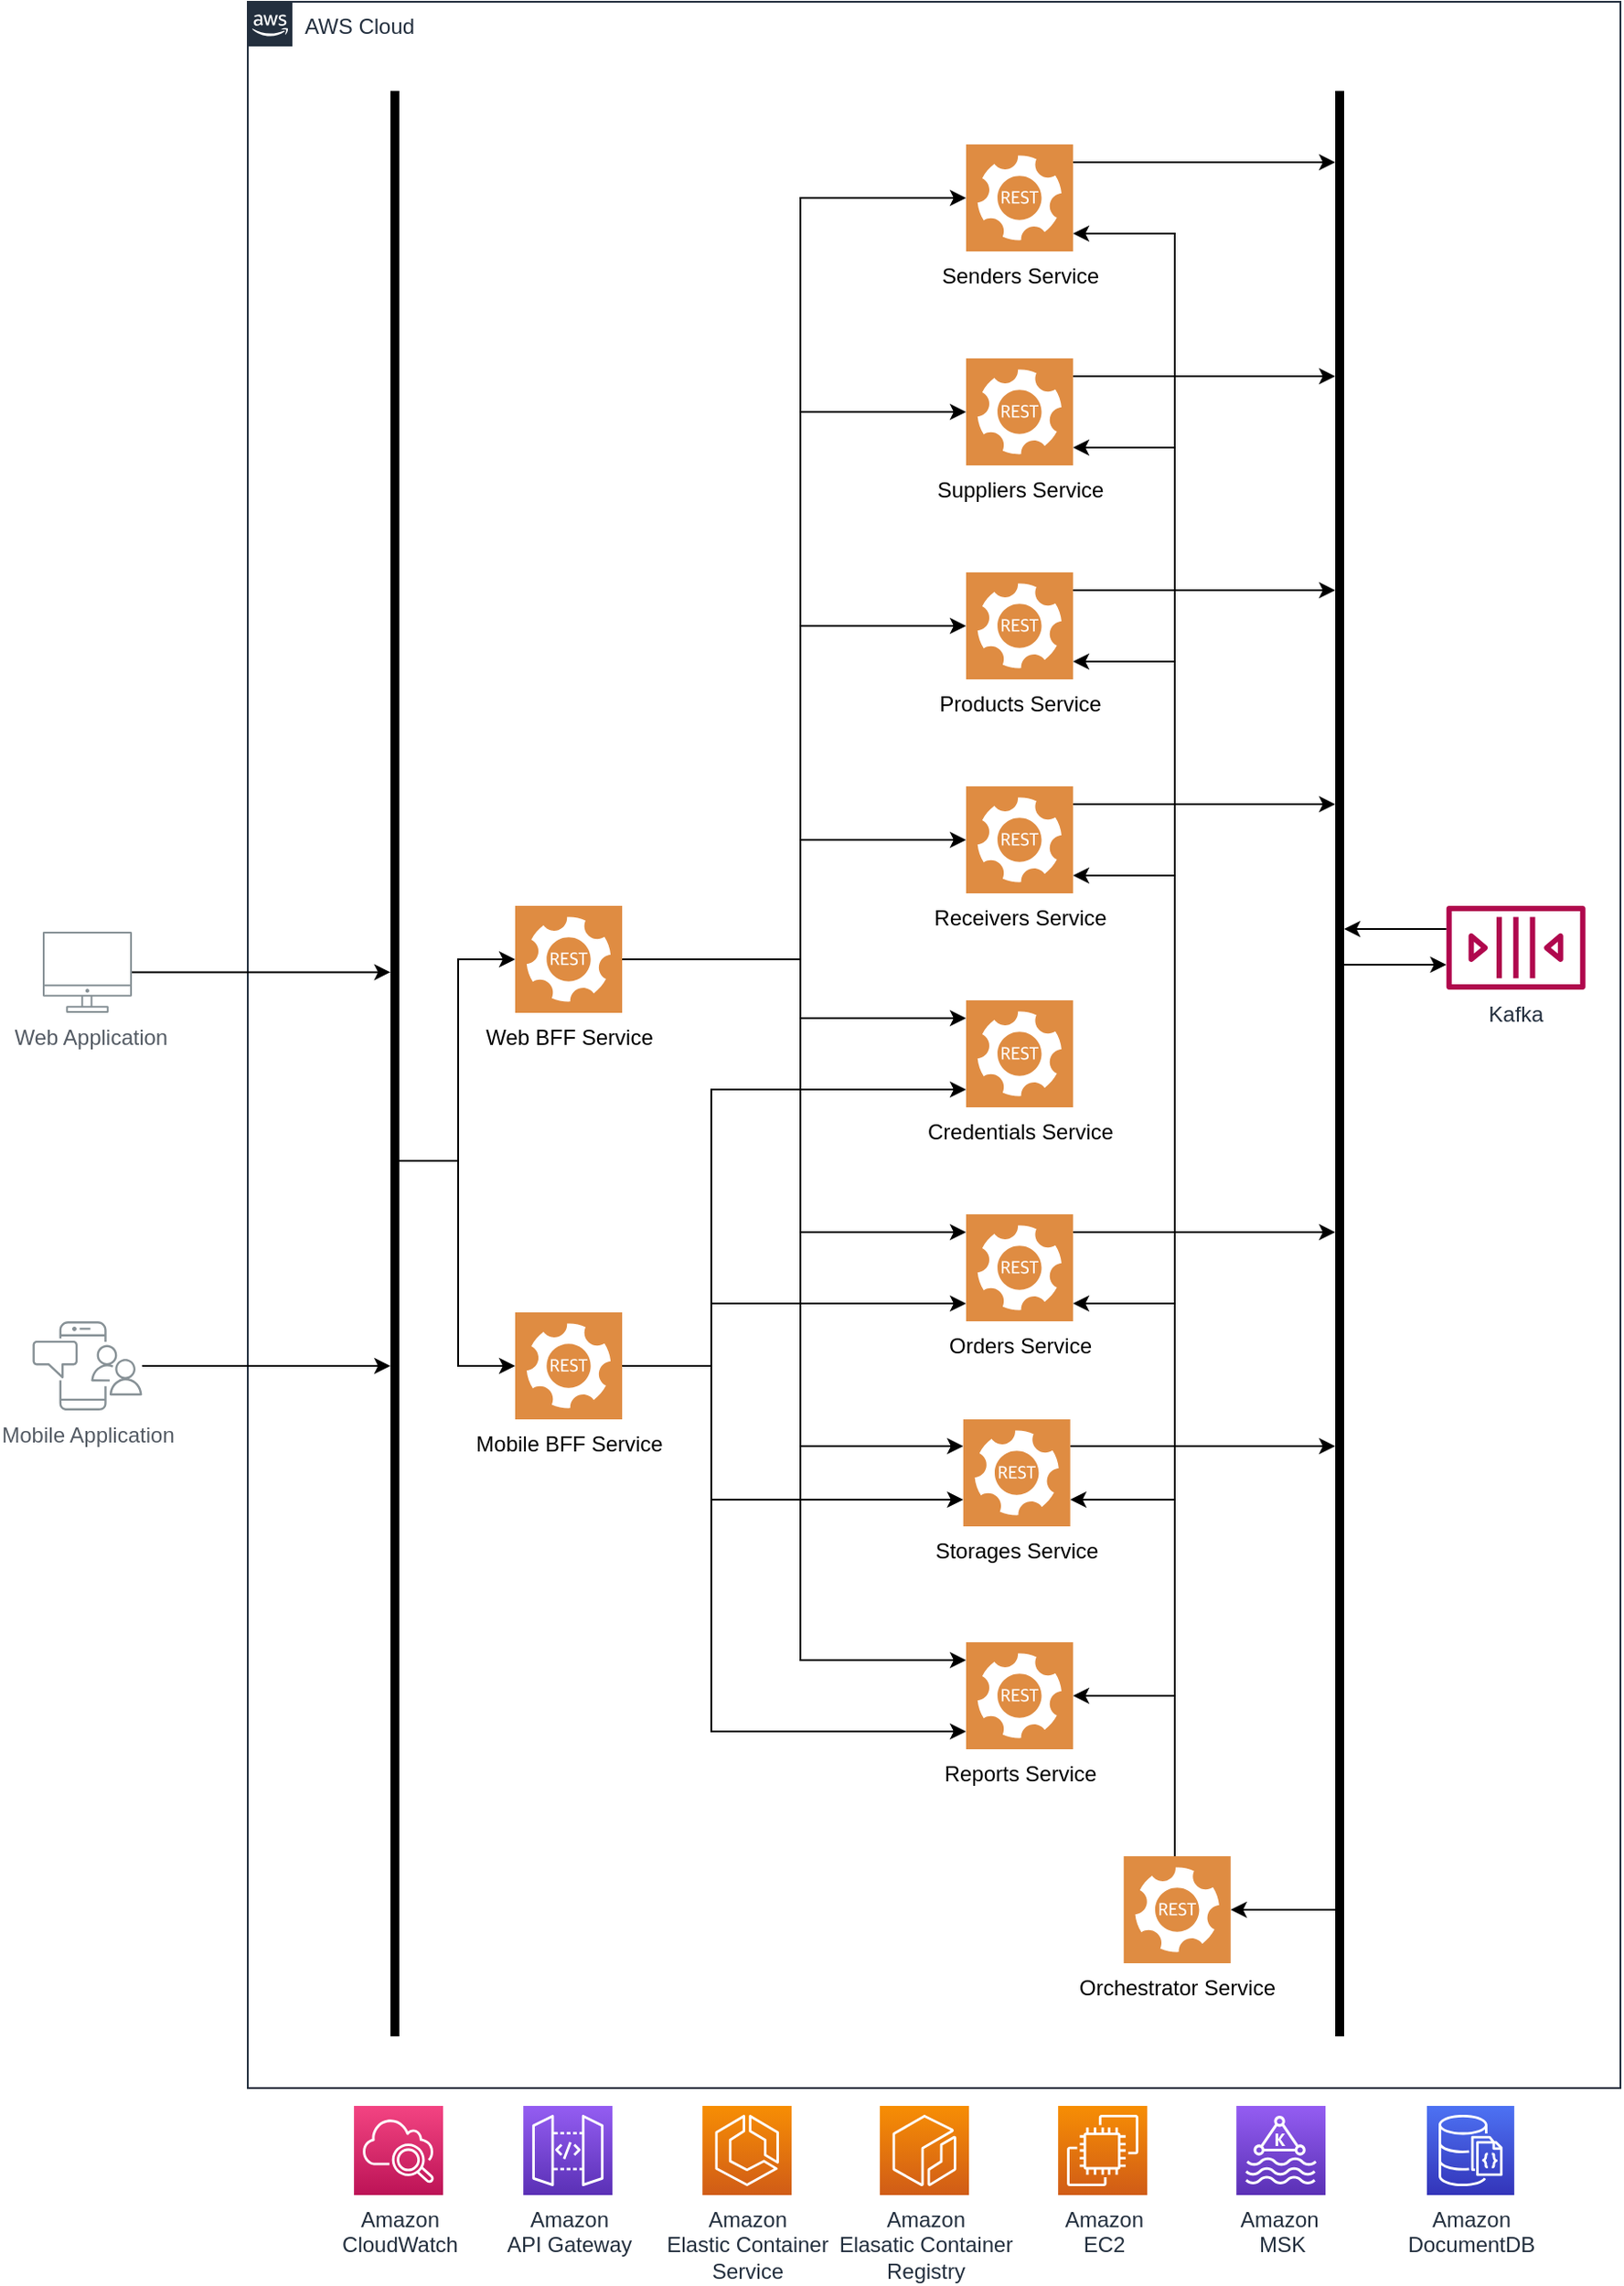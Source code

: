 <mxfile version="20.3.0" type="device"><diagram id="Ht1M8jgEwFfnCIfOTk4-" name="Page-1"><mxGraphModel dx="5429" dy="3451" grid="1" gridSize="10" guides="1" tooltips="1" connect="1" arrows="1" fold="1" page="1" pageScale="1" pageWidth="1169" pageHeight="827" math="0" shadow="0"><root><mxCell id="0"/><mxCell id="1" parent="0"/><mxCell id="CiiJcmRVjLXRDAiEyOoT-18" value="AWS Cloud" style="points=[[0,0],[0.25,0],[0.5,0],[0.75,0],[1,0],[1,0.25],[1,0.5],[1,0.75],[1,1],[0.75,1],[0.5,1],[0.25,1],[0,1],[0,0.75],[0,0.5],[0,0.25]];outlineConnect=0;gradientColor=none;html=1;whiteSpace=wrap;fontSize=12;fontStyle=0;shape=mxgraph.aws4.group;grIcon=mxgraph.aws4.group_aws_cloud_alt;strokeColor=#232F3E;fillColor=none;verticalAlign=top;align=left;spacingLeft=30;fontColor=#232F3E;dashed=0;labelBackgroundColor=none;container=0;pointerEvents=0;collapsible=0;recursiveResize=0;" parent="1" vertex="1"><mxGeometry x="-970" y="-920" width="770" height="1170" as="geometry"/></mxCell><mxCell id="CiiJcmRVjLXRDAiEyOoT-19" value="Amazon &lt;br&gt;EC2" style="sketch=0;points=[[0,0,0],[0.25,0,0],[0.5,0,0],[0.75,0,0],[1,0,0],[0,1,0],[0.25,1,0],[0.5,1,0],[0.75,1,0],[1,1,0],[0,0.25,0],[0,0.5,0],[0,0.75,0],[1,0.25,0],[1,0.5,0],[1,0.75,0]];outlineConnect=0;fontColor=#232F3E;gradientColor=#F78E04;gradientDirection=north;fillColor=#D05C17;strokeColor=#ffffff;dashed=0;verticalLabelPosition=bottom;verticalAlign=top;align=center;html=1;fontSize=12;fontStyle=0;aspect=fixed;shape=mxgraph.aws4.resourceIcon;resIcon=mxgraph.aws4.ec2;" parent="1" vertex="1"><mxGeometry x="-515.43" y="260" width="50" height="50" as="geometry"/></mxCell><mxCell id="CiiJcmRVjLXRDAiEyOoT-11" value="Amazon &lt;br&gt;API&amp;nbsp;Gateway" style="outlineConnect=0;fontColor=#232F3E;gradientColor=#945DF2;gradientDirection=north;fillColor=#5A30B5;strokeColor=#ffffff;dashed=0;verticalLabelPosition=bottom;verticalAlign=top;align=center;html=1;fontSize=12;fontStyle=0;aspect=fixed;shape=mxgraph.aws4.resourceIcon;resIcon=mxgraph.aws4.api_gateway;labelBackgroundColor=#ffffff;" parent="1" vertex="1"><mxGeometry x="-815.43" y="260" width="50" height="50" as="geometry"/></mxCell><mxCell id="CiiJcmRVjLXRDAiEyOoT-47" value="Amazon &lt;br&gt;Elastic&amp;nbsp;Container &lt;br&gt;Service" style="sketch=0;points=[[0,0,0],[0.25,0,0],[0.5,0,0],[0.75,0,0],[1,0,0],[0,1,0],[0.25,1,0],[0.5,1,0],[0.75,1,0],[1,1,0],[0,0.25,0],[0,0.5,0],[0,0.75,0],[1,0.25,0],[1,0.5,0],[1,0.75,0]];outlineConnect=0;fontColor=#232F3E;gradientColor=#F78E04;gradientDirection=north;fillColor=#D05C17;strokeColor=#ffffff;dashed=0;verticalLabelPosition=bottom;verticalAlign=top;align=center;html=1;fontSize=12;fontStyle=0;aspect=fixed;shape=mxgraph.aws4.resourceIcon;resIcon=mxgraph.aws4.ecs;" parent="1" vertex="1"><mxGeometry x="-714.93" y="260" width="50" height="50" as="geometry"/></mxCell><mxCell id="CiiJcmRVjLXRDAiEyOoT-48" value="Amazon&lt;br&gt;Elasatic Container&lt;br&gt;Registry" style="sketch=0;points=[[0,0,0],[0.25,0,0],[0.5,0,0],[0.75,0,0],[1,0,0],[0,1,0],[0.25,1,0],[0.5,1,0],[0.75,1,0],[1,1,0],[0,0.25,0],[0,0.5,0],[0,0.75,0],[1,0.25,0],[1,0.5,0],[1,0.75,0]];outlineConnect=0;fontColor=#232F3E;gradientColor=#F78E04;gradientDirection=north;fillColor=#D05C17;strokeColor=#ffffff;dashed=0;verticalLabelPosition=bottom;verticalAlign=top;align=center;html=1;fontSize=12;fontStyle=0;aspect=fixed;shape=mxgraph.aws4.resourceIcon;resIcon=mxgraph.aws4.ecr;" parent="1" vertex="1"><mxGeometry x="-615.43" y="260" width="50" height="50" as="geometry"/></mxCell><mxCell id="CiiJcmRVjLXRDAiEyOoT-50" value="Amazon &lt;br&gt;DocumentDB" style="sketch=0;points=[[0,0,0],[0.25,0,0],[0.5,0,0],[0.75,0,0],[1,0,0],[0,1,0],[0.25,1,0],[0.5,1,0],[0.75,1,0],[1,1,0],[0,0.25,0],[0,0.5,0],[0,0.75,0],[1,0.25,0],[1,0.5,0],[1,0.75,0]];outlineConnect=0;fontColor=#232F3E;gradientColor=#4D72F3;gradientDirection=north;fillColor=#3334B9;strokeColor=#ffffff;dashed=0;verticalLabelPosition=bottom;verticalAlign=top;align=center;html=1;fontSize=12;fontStyle=0;aspect=fixed;shape=mxgraph.aws4.resourceIcon;resIcon=mxgraph.aws4.documentdb_with_mongodb_compatibility;" parent="1" vertex="1"><mxGeometry x="-308.57" y="260" width="49" height="50.04" as="geometry"/></mxCell><mxCell id="CiiJcmRVjLXRDAiEyOoT-55" value="Amazon &lt;br&gt;CloudWatch" style="sketch=0;points=[[0,0,0],[0.25,0,0],[0.5,0,0],[0.75,0,0],[1,0,0],[0,1,0],[0.25,1,0],[0.5,1,0],[0.75,1,0],[1,1,0],[0,0.25,0],[0,0.5,0],[0,0.75,0],[1,0.25,0],[1,0.5,0],[1,0.75,0]];points=[[0,0,0],[0.25,0,0],[0.5,0,0],[0.75,0,0],[1,0,0],[0,1,0],[0.25,1,0],[0.5,1,0],[0.75,1,0],[1,1,0],[0,0.25,0],[0,0.5,0],[0,0.75,0],[1,0.25,0],[1,0.5,0],[1,0.75,0]];outlineConnect=0;fontColor=#232F3E;gradientColor=#F34482;gradientDirection=north;fillColor=#BC1356;strokeColor=#ffffff;dashed=0;verticalLabelPosition=bottom;verticalAlign=top;align=center;html=1;fontSize=12;fontStyle=0;aspect=fixed;shape=mxgraph.aws4.resourceIcon;resIcon=mxgraph.aws4.cloudwatch_2;" parent="1" vertex="1"><mxGeometry x="-910.43" y="260" width="50" height="50" as="geometry"/></mxCell><mxCell id="CiiJcmRVjLXRDAiEyOoT-70" value="Amazon&amp;nbsp;&lt;br&gt;MSK" style="sketch=0;points=[[0,0,0],[0.25,0,0],[0.5,0,0],[0.75,0,0],[1,0,0],[0,1,0],[0.25,1,0],[0.5,1,0],[0.75,1,0],[1,1,0],[0,0.25,0],[0,0.5,0],[0,0.75,0],[1,0.25,0],[1,0.5,0],[1,0.75,0]];outlineConnect=0;fontColor=#232F3E;gradientColor=#945DF2;gradientDirection=north;fillColor=#5A30B5;strokeColor=#ffffff;dashed=0;verticalLabelPosition=bottom;verticalAlign=top;align=center;html=1;fontSize=12;fontStyle=0;aspect=fixed;shape=mxgraph.aws4.resourceIcon;resIcon=mxgraph.aws4.managed_streaming_for_kafka;" parent="1" vertex="1"><mxGeometry x="-415.43" y="260" width="50" height="50" as="geometry"/></mxCell><mxCell id="CwXQxyyb-qMUGosv4ntC-4" value="Mobile Application" style="outlineConnect=0;gradientColor=none;fontColor=#545B64;strokeColor=none;fillColor=#879196;dashed=0;verticalLabelPosition=bottom;verticalAlign=top;align=center;html=1;fontSize=12;fontStyle=0;aspect=fixed;shape=mxgraph.aws4.illustration_notification;pointerEvents=1;labelBackgroundColor=#ffffff;container=1;" parent="1" vertex="1"><mxGeometry x="-1090.86" y="-180" width="61.73" height="50" as="geometry"/></mxCell><mxCell id="CwXQxyyb-qMUGosv4ntC-5" value="&amp;nbsp;Web Application" style="outlineConnect=0;gradientColor=none;fontColor=#545B64;strokeColor=none;fillColor=#879196;dashed=0;verticalLabelPosition=bottom;verticalAlign=top;align=center;html=1;fontSize=12;fontStyle=0;aspect=fixed;shape=mxgraph.aws4.illustration_desktop;pointerEvents=1;labelBackgroundColor=#ffffff;" parent="1" vertex="1"><mxGeometry x="-1085" y="-398.5" width="50" height="45.5" as="geometry"/></mxCell><mxCell id="dKNtkoWzD6tzErC57E_2-6" style="edgeStyle=orthogonalEdgeStyle;rounded=0;orthogonalLoop=1;jettySize=auto;html=1;" edge="1" parent="1" source="CwXQxyyb-qMUGosv4ntC-7" target="CwXQxyyb-qMUGosv4ntC-30"><mxGeometry relative="1" as="geometry"><Array as="points"><mxPoint x="-710" y="-155"/><mxPoint x="-710" y="50"/></Array></mxGeometry></mxCell><mxCell id="dKNtkoWzD6tzErC57E_2-7" style="edgeStyle=orthogonalEdgeStyle;rounded=0;orthogonalLoop=1;jettySize=auto;html=1;" edge="1" parent="1" source="CwXQxyyb-qMUGosv4ntC-7" target="CwXQxyyb-qMUGosv4ntC-31"><mxGeometry relative="1" as="geometry"><Array as="points"><mxPoint x="-710" y="-155"/><mxPoint x="-710" y="-80"/></Array></mxGeometry></mxCell><mxCell id="dKNtkoWzD6tzErC57E_2-8" style="edgeStyle=orthogonalEdgeStyle;rounded=0;orthogonalLoop=1;jettySize=auto;html=1;" edge="1" parent="1" source="CwXQxyyb-qMUGosv4ntC-7" target="dKNtkoWzD6tzErC57E_2-3"><mxGeometry relative="1" as="geometry"><Array as="points"><mxPoint x="-710" y="-155"/><mxPoint x="-710" y="-190"/></Array></mxGeometry></mxCell><mxCell id="CwXQxyyb-qMUGosv4ntC-7" value="Mobile BFF Service" style="sketch=0;pointerEvents=1;shadow=0;dashed=0;html=1;strokeColor=none;fillColor=#DF8C42;labelPosition=center;verticalLabelPosition=bottom;verticalAlign=top;align=center;outlineConnect=0;shape=mxgraph.veeam2.restful_api;" parent="1" vertex="1"><mxGeometry x="-820" y="-185" width="60" height="60" as="geometry"/></mxCell><mxCell id="dKNtkoWzD6tzErC57E_2-13" style="edgeStyle=orthogonalEdgeStyle;rounded=0;orthogonalLoop=1;jettySize=auto;html=1;" edge="1" parent="1" source="CwXQxyyb-qMUGosv4ntC-8" target="CwXQxyyb-qMUGosv4ntC-18"><mxGeometry relative="1" as="geometry"><Array as="points"><mxPoint x="-660" y="-383"/><mxPoint x="-660" y="-350"/></Array></mxGeometry></mxCell><mxCell id="CwXQxyyb-qMUGosv4ntC-8" value="Web BFF Service" style="sketch=0;pointerEvents=1;shadow=0;dashed=0;html=1;strokeColor=none;fillColor=#DF8C42;labelPosition=center;verticalLabelPosition=bottom;verticalAlign=top;align=center;outlineConnect=0;shape=mxgraph.veeam2.restful_api;" parent="1" vertex="1"><mxGeometry x="-820" y="-413" width="60" height="60" as="geometry"/></mxCell><mxCell id="CwXQxyyb-qMUGosv4ntC-16" style="edgeStyle=orthogonalEdgeStyle;rounded=0;orthogonalLoop=1;jettySize=auto;html=1;" parent="1" source="CwXQxyyb-qMUGosv4ntC-5" target="dKNtkoWzD6tzErC57E_2-14" edge="1"><mxGeometry relative="1" as="geometry"><mxPoint x="-930" y="-487.273" as="targetPoint"/><Array as="points"><mxPoint x="-930" y="-376"/><mxPoint x="-930" y="-376"/></Array></mxGeometry></mxCell><mxCell id="CwXQxyyb-qMUGosv4ntC-17" style="edgeStyle=orthogonalEdgeStyle;rounded=0;orthogonalLoop=1;jettySize=auto;html=1;" parent="1" source="CwXQxyyb-qMUGosv4ntC-4" target="dKNtkoWzD6tzErC57E_2-14" edge="1"><mxGeometry relative="1" as="geometry"><mxPoint x="-925" y="-155" as="targetPoint"/><Array as="points"><mxPoint x="-920" y="-155"/><mxPoint x="-920" y="-155"/></Array></mxGeometry></mxCell><mxCell id="CwXQxyyb-qMUGosv4ntC-18" value="Credentials Service" style="sketch=0;pointerEvents=1;shadow=0;dashed=0;html=1;strokeColor=none;fillColor=#DF8C42;labelPosition=center;verticalLabelPosition=bottom;verticalAlign=top;align=center;outlineConnect=0;shape=mxgraph.veeam2.restful_api;" parent="1" vertex="1"><mxGeometry x="-567.07" y="-360" width="60" height="60" as="geometry"/></mxCell><mxCell id="CwXQxyyb-qMUGosv4ntC-34" style="edgeStyle=orthogonalEdgeStyle;rounded=0;orthogonalLoop=1;jettySize=auto;html=1;" parent="1" source="CwXQxyyb-qMUGosv4ntC-7" target="CwXQxyyb-qMUGosv4ntC-18" edge="1"><mxGeometry relative="1" as="geometry"><Array as="points"><mxPoint x="-710" y="-155"/><mxPoint x="-710" y="-310"/></Array><mxPoint x="-744.14" y="-154.952" as="targetPoint"/></mxGeometry></mxCell><mxCell id="CwXQxyyb-qMUGosv4ntC-21" value="Products Service" style="sketch=0;pointerEvents=1;shadow=0;dashed=0;html=1;strokeColor=none;fillColor=#DF8C42;labelPosition=center;verticalLabelPosition=bottom;verticalAlign=top;align=center;outlineConnect=0;shape=mxgraph.veeam2.restful_api;" parent="1" vertex="1"><mxGeometry x="-567.07" y="-600" width="60" height="60" as="geometry"/></mxCell><mxCell id="CwXQxyyb-qMUGosv4ntC-40" style="edgeStyle=orthogonalEdgeStyle;rounded=0;orthogonalLoop=1;jettySize=auto;html=1;" parent="1" source="CwXQxyyb-qMUGosv4ntC-8" target="CwXQxyyb-qMUGosv4ntC-21" edge="1"><mxGeometry relative="1" as="geometry"><Array as="points"><mxPoint x="-660" y="-383"/><mxPoint x="-660" y="-570"/></Array><mxPoint x="-739.14" y="-244.952" as="sourcePoint"/></mxGeometry></mxCell><mxCell id="CwXQxyyb-qMUGosv4ntC-110" style="edgeStyle=orthogonalEdgeStyle;rounded=0;orthogonalLoop=1;jettySize=auto;html=1;" parent="1" source="CwXQxyyb-qMUGosv4ntC-22" target="CwXQxyyb-qMUGosv4ntC-87" edge="1"><mxGeometry relative="1" as="geometry"><Array as="points"><mxPoint x="-380" y="-830"/><mxPoint x="-380" y="-830"/></Array></mxGeometry></mxCell><mxCell id="CwXQxyyb-qMUGosv4ntC-22" value="Senders Service" style="sketch=0;pointerEvents=1;shadow=0;dashed=0;html=1;strokeColor=none;fillColor=#DF8C42;labelPosition=center;verticalLabelPosition=bottom;verticalAlign=top;align=center;outlineConnect=0;shape=mxgraph.veeam2.restful_api;" parent="1" vertex="1"><mxGeometry x="-567.07" y="-840" width="60" height="60" as="geometry"/></mxCell><mxCell id="CwXQxyyb-qMUGosv4ntC-41" style="edgeStyle=orthogonalEdgeStyle;rounded=0;orthogonalLoop=1;jettySize=auto;html=1;" parent="1" source="CwXQxyyb-qMUGosv4ntC-8" target="CwXQxyyb-qMUGosv4ntC-22" edge="1"><mxGeometry relative="1" as="geometry"><Array as="points"><mxPoint x="-660" y="-383"/><mxPoint x="-660" y="-810"/></Array><mxPoint x="-739.14" y="-244.952" as="sourcePoint"/></mxGeometry></mxCell><mxCell id="CwXQxyyb-qMUGosv4ntC-111" style="edgeStyle=orthogonalEdgeStyle;rounded=0;orthogonalLoop=1;jettySize=auto;html=1;" parent="1" source="CwXQxyyb-qMUGosv4ntC-23" target="CwXQxyyb-qMUGosv4ntC-87" edge="1"><mxGeometry relative="1" as="geometry"><Array as="points"><mxPoint x="-380" y="-710"/><mxPoint x="-380" y="-710"/></Array></mxGeometry></mxCell><mxCell id="CwXQxyyb-qMUGosv4ntC-23" value="Suppliers Service" style="sketch=0;pointerEvents=1;shadow=0;dashed=0;html=1;strokeColor=none;fillColor=#DF8C42;labelPosition=center;verticalLabelPosition=bottom;verticalAlign=top;align=center;outlineConnect=0;shape=mxgraph.veeam2.restful_api;" parent="1" vertex="1"><mxGeometry x="-567.07" y="-720" width="60" height="60" as="geometry"/></mxCell><mxCell id="CwXQxyyb-qMUGosv4ntC-42" style="edgeStyle=orthogonalEdgeStyle;rounded=0;orthogonalLoop=1;jettySize=auto;html=1;" parent="1" source="CwXQxyyb-qMUGosv4ntC-8" target="CwXQxyyb-qMUGosv4ntC-23" edge="1"><mxGeometry relative="1" as="geometry"><Array as="points"><mxPoint x="-660" y="-383"/><mxPoint x="-660" y="-690"/></Array><mxPoint x="-739.14" y="-244.952" as="sourcePoint"/></mxGeometry></mxCell><mxCell id="CwXQxyyb-qMUGosv4ntC-55" style="edgeStyle=orthogonalEdgeStyle;rounded=0;orthogonalLoop=1;jettySize=auto;html=1;" parent="1" source="CwXQxyyb-qMUGosv4ntC-8" target="CwXQxyyb-qMUGosv4ntC-31" edge="1"><mxGeometry relative="1" as="geometry"><Array as="points"><mxPoint x="-660" y="-383"/><mxPoint x="-660" y="-110"/></Array><mxPoint x="-739.14" y="-244.952" as="sourcePoint"/></mxGeometry></mxCell><mxCell id="CwXQxyyb-qMUGosv4ntC-47" style="edgeStyle=orthogonalEdgeStyle;rounded=0;orthogonalLoop=1;jettySize=auto;html=1;" parent="1" source="CwXQxyyb-qMUGosv4ntC-8" target="CwXQxyyb-qMUGosv4ntC-30" edge="1"><mxGeometry relative="1" as="geometry"><Array as="points"><mxPoint x="-660" y="-383"/><mxPoint x="-660" y="10"/></Array><mxPoint x="-739.14" y="-244.952" as="sourcePoint"/></mxGeometry></mxCell><mxCell id="CwXQxyyb-qMUGosv4ntC-45" style="edgeStyle=orthogonalEdgeStyle;rounded=0;orthogonalLoop=1;jettySize=auto;html=1;" parent="1" source="CwXQxyyb-qMUGosv4ntC-8" target="dKNtkoWzD6tzErC57E_2-3" edge="1"><mxGeometry relative="1" as="geometry"><Array as="points"><mxPoint x="-660" y="-383"/><mxPoint x="-660" y="-230"/></Array><mxPoint x="-739.14" y="-244.952" as="sourcePoint"/><mxPoint x="-567.07" y="-189" as="targetPoint"/></mxGeometry></mxCell><mxCell id="CwXQxyyb-qMUGosv4ntC-113" style="edgeStyle=orthogonalEdgeStyle;rounded=0;orthogonalLoop=1;jettySize=auto;html=1;" parent="1" source="CwXQxyyb-qMUGosv4ntC-33" target="CwXQxyyb-qMUGosv4ntC-87" edge="1"><mxGeometry relative="1" as="geometry"><Array as="points"><mxPoint x="-390" y="-470"/><mxPoint x="-390" y="-470"/></Array></mxGeometry></mxCell><mxCell id="CwXQxyyb-qMUGosv4ntC-54" style="edgeStyle=orthogonalEdgeStyle;rounded=0;orthogonalLoop=1;jettySize=auto;html=1;" parent="1" source="CwXQxyyb-qMUGosv4ntC-8" target="CwXQxyyb-qMUGosv4ntC-33" edge="1"><mxGeometry relative="1" as="geometry"><Array as="points"><mxPoint x="-660" y="-383"/><mxPoint x="-660" y="-450"/></Array><mxPoint x="-739.14" y="-244.952" as="sourcePoint"/></mxGeometry></mxCell><mxCell id="CwXQxyyb-qMUGosv4ntC-86" value="Kafka" style="sketch=0;outlineConnect=0;fontColor=#232F3E;gradientColor=none;fillColor=#B0084D;strokeColor=none;dashed=0;verticalLabelPosition=bottom;verticalAlign=top;align=center;html=1;fontSize=12;fontStyle=0;aspect=fixed;pointerEvents=1;shape=mxgraph.aws4.queue;" parent="1" vertex="1"><mxGeometry x="-297.64" y="-413" width="78" height="47" as="geometry"/></mxCell><mxCell id="CwXQxyyb-qMUGosv4ntC-89" style="edgeStyle=orthogonalEdgeStyle;rounded=0;orthogonalLoop=1;jettySize=auto;html=1;" parent="1" source="CwXQxyyb-qMUGosv4ntC-87" target="CwXQxyyb-qMUGosv4ntC-86" edge="1"><mxGeometry relative="1" as="geometry"><Array as="points"><mxPoint x="-320" y="-380"/><mxPoint x="-320" y="-380"/></Array></mxGeometry></mxCell><mxCell id="CwXQxyyb-qMUGosv4ntC-90" style="edgeStyle=orthogonalEdgeStyle;rounded=0;orthogonalLoop=1;jettySize=auto;html=1;" parent="1" source="CwXQxyyb-qMUGosv4ntC-87" target="dKNtkoWzD6tzErC57E_2-2" edge="1"><mxGeometry relative="1" as="geometry"><Array as="points"><mxPoint x="-380" y="150"/><mxPoint x="-380" y="150"/></Array><mxPoint x="-418.64" y="80" as="targetPoint"/></mxGeometry></mxCell><mxCell id="CwXQxyyb-qMUGosv4ntC-87" value="" style="html=1;points=[];perimeter=orthogonalPerimeter;fillColor=#000000;strokeColor=none;" parent="1" vertex="1"><mxGeometry x="-360" y="-870" width="5" height="1091" as="geometry"/></mxCell><mxCell id="CwXQxyyb-qMUGosv4ntC-88" style="edgeStyle=orthogonalEdgeStyle;rounded=0;orthogonalLoop=1;jettySize=auto;html=1;" parent="1" source="CwXQxyyb-qMUGosv4ntC-86" target="CwXQxyyb-qMUGosv4ntC-87" edge="1"><mxGeometry relative="1" as="geometry"><Array as="points"><mxPoint x="-320" y="-400"/><mxPoint x="-320" y="-400"/></Array></mxGeometry></mxCell><mxCell id="CwXQxyyb-qMUGosv4ntC-105" style="edgeStyle=orthogonalEdgeStyle;rounded=0;orthogonalLoop=1;jettySize=auto;html=1;" parent="1" source="dKNtkoWzD6tzErC57E_2-2" target="CwXQxyyb-qMUGosv4ntC-30" edge="1"><mxGeometry relative="1" as="geometry"><Array as="points"><mxPoint x="-450" y="30"/></Array><mxPoint x="-450" y="50" as="sourcePoint"/></mxGeometry></mxCell><mxCell id="CwXQxyyb-qMUGosv4ntC-114" style="edgeStyle=orthogonalEdgeStyle;rounded=0;orthogonalLoop=1;jettySize=auto;html=1;" parent="1" source="dKNtkoWzD6tzErC57E_2-3" target="CwXQxyyb-qMUGosv4ntC-87" edge="1"><mxGeometry relative="1" as="geometry"><mxPoint x="-507.07" y="-190" as="sourcePoint"/><Array as="points"><mxPoint x="-380" y="-230"/><mxPoint x="-380" y="-230"/></Array></mxGeometry></mxCell><mxCell id="CwXQxyyb-qMUGosv4ntC-115" style="edgeStyle=orthogonalEdgeStyle;rounded=0;orthogonalLoop=1;jettySize=auto;html=1;" parent="1" source="CwXQxyyb-qMUGosv4ntC-31" target="CwXQxyyb-qMUGosv4ntC-87" edge="1"><mxGeometry relative="1" as="geometry"><Array as="points"><mxPoint x="-380" y="-110"/><mxPoint x="-380" y="-110"/></Array></mxGeometry></mxCell><mxCell id="CwXQxyyb-qMUGosv4ntC-31" value="Storages Service" style="sketch=0;pointerEvents=1;shadow=0;dashed=0;html=1;strokeColor=none;fillColor=#DF8C42;labelPosition=center;verticalLabelPosition=bottom;verticalAlign=top;align=center;outlineConnect=0;shape=mxgraph.veeam2.restful_api;" parent="1" vertex="1"><mxGeometry x="-568.64" y="-125" width="60" height="60" as="geometry"/></mxCell><mxCell id="CwXQxyyb-qMUGosv4ntC-30" value="Reports Service" style="sketch=0;pointerEvents=1;shadow=0;dashed=0;html=1;strokeColor=none;fillColor=#DF8C42;labelPosition=center;verticalLabelPosition=bottom;verticalAlign=top;align=center;outlineConnect=0;shape=mxgraph.veeam2.restful_api;" parent="1" vertex="1"><mxGeometry x="-567.07" width="60" height="60" as="geometry"/></mxCell><mxCell id="CwXQxyyb-qMUGosv4ntC-109" style="edgeStyle=orthogonalEdgeStyle;rounded=0;orthogonalLoop=1;jettySize=auto;html=1;" parent="1" source="CwXQxyyb-qMUGosv4ntC-21" target="CwXQxyyb-qMUGosv4ntC-87" edge="1"><mxGeometry relative="1" as="geometry"><mxPoint x="-340" y="-340" as="targetPoint"/><Array as="points"><mxPoint x="-380" y="-590"/><mxPoint x="-380" y="-590"/></Array></mxGeometry></mxCell><mxCell id="y8BB4Yq5PU_3eTG96c68-2" style="edgeStyle=orthogonalEdgeStyle;rounded=0;orthogonalLoop=1;jettySize=auto;html=1;" parent="1" target="CwXQxyyb-qMUGosv4ntC-31" edge="1"><mxGeometry relative="1" as="geometry"><Array as="points"><mxPoint x="-450" y="-80"/></Array><mxPoint x="-450" y="50" as="sourcePoint"/></mxGeometry></mxCell><mxCell id="y8BB4Yq5PU_3eTG96c68-4" style="edgeStyle=orthogonalEdgeStyle;rounded=0;orthogonalLoop=1;jettySize=auto;html=1;" parent="1" source="dKNtkoWzD6tzErC57E_2-2" target="CwXQxyyb-qMUGosv4ntC-33" edge="1"><mxGeometry relative="1" as="geometry"><Array as="points"><mxPoint x="-450" y="-430"/></Array><mxPoint x="-450" y="50" as="sourcePoint"/></mxGeometry></mxCell><mxCell id="y8BB4Yq5PU_3eTG96c68-10" style="edgeStyle=orthogonalEdgeStyle;rounded=0;orthogonalLoop=1;jettySize=auto;html=1;" parent="1" target="CwXQxyyb-qMUGosv4ntC-21" edge="1"><mxGeometry relative="1" as="geometry"><Array as="points"><mxPoint x="-450" y="-550"/></Array><mxPoint x="-450" y="50" as="sourcePoint"/></mxGeometry></mxCell><mxCell id="y8BB4Yq5PU_3eTG96c68-11" style="edgeStyle=orthogonalEdgeStyle;rounded=0;orthogonalLoop=1;jettySize=auto;html=1;" parent="1" target="CwXQxyyb-qMUGosv4ntC-23" edge="1"><mxGeometry relative="1" as="geometry"><Array as="points"><mxPoint x="-450" y="-670"/></Array><mxPoint x="-450" y="50" as="sourcePoint"/></mxGeometry></mxCell><mxCell id="y8BB4Yq5PU_3eTG96c68-12" style="edgeStyle=orthogonalEdgeStyle;rounded=0;orthogonalLoop=1;jettySize=auto;html=1;" parent="1" target="CwXQxyyb-qMUGosv4ntC-22" edge="1"><mxGeometry relative="1" as="geometry"><Array as="points"><mxPoint x="-450" y="-790"/></Array><mxPoint x="-450" y="50" as="sourcePoint"/></mxGeometry></mxCell><mxCell id="dKNtkoWzD6tzErC57E_2-9" style="edgeStyle=orthogonalEdgeStyle;rounded=0;orthogonalLoop=1;jettySize=auto;html=1;" edge="1" parent="1" source="dKNtkoWzD6tzErC57E_2-2" target="dKNtkoWzD6tzErC57E_2-3"><mxGeometry relative="1" as="geometry"><Array as="points"><mxPoint x="-450" y="-190"/></Array></mxGeometry></mxCell><mxCell id="dKNtkoWzD6tzErC57E_2-2" value="Orchestrator Service" style="sketch=0;pointerEvents=1;shadow=0;dashed=0;html=1;strokeColor=none;fillColor=#DF8C42;labelPosition=center;verticalLabelPosition=bottom;verticalAlign=top;align=center;outlineConnect=0;shape=mxgraph.veeam2.restful_api;" vertex="1" parent="1"><mxGeometry x="-478.64" y="120" width="60" height="60" as="geometry"/></mxCell><mxCell id="dKNtkoWzD6tzErC57E_2-3" value="Orders Service" style="sketch=0;pointerEvents=1;shadow=0;dashed=0;html=1;strokeColor=none;fillColor=#DF8C42;labelPosition=center;verticalLabelPosition=bottom;verticalAlign=top;align=center;outlineConnect=0;shape=mxgraph.veeam2.restful_api;" vertex="1" parent="1"><mxGeometry x="-567.07" y="-240" width="60" height="60" as="geometry"/></mxCell><mxCell id="CwXQxyyb-qMUGosv4ntC-33" value="Receivers Service" style="sketch=0;pointerEvents=1;shadow=0;dashed=0;html=1;strokeColor=none;fillColor=#DF8C42;labelPosition=center;verticalLabelPosition=bottom;verticalAlign=top;align=center;outlineConnect=0;shape=mxgraph.veeam2.restful_api;" parent="1" vertex="1"><mxGeometry x="-567.07" y="-480" width="60" height="60" as="geometry"/></mxCell><mxCell id="dKNtkoWzD6tzErC57E_2-15" style="edgeStyle=orthogonalEdgeStyle;rounded=0;orthogonalLoop=1;jettySize=auto;html=1;" edge="1" parent="1" source="dKNtkoWzD6tzErC57E_2-14" target="CwXQxyyb-qMUGosv4ntC-8"><mxGeometry relative="1" as="geometry"><Array as="points"><mxPoint x="-852" y="-270"/><mxPoint x="-852" y="-383"/></Array></mxGeometry></mxCell><mxCell id="dKNtkoWzD6tzErC57E_2-16" style="edgeStyle=orthogonalEdgeStyle;rounded=0;orthogonalLoop=1;jettySize=auto;html=1;" edge="1" parent="1" source="dKNtkoWzD6tzErC57E_2-14" target="CwXQxyyb-qMUGosv4ntC-7"><mxGeometry relative="1" as="geometry"><Array as="points"><mxPoint x="-852" y="-270"/><mxPoint x="-852" y="-155"/></Array></mxGeometry></mxCell><mxCell id="dKNtkoWzD6tzErC57E_2-14" value="" style="html=1;points=[];perimeter=orthogonalPerimeter;fillColor=#000000;strokeColor=none;" vertex="1" parent="1"><mxGeometry x="-890" y="-870" width="5" height="1091" as="geometry"/></mxCell></root></mxGraphModel></diagram></mxfile>